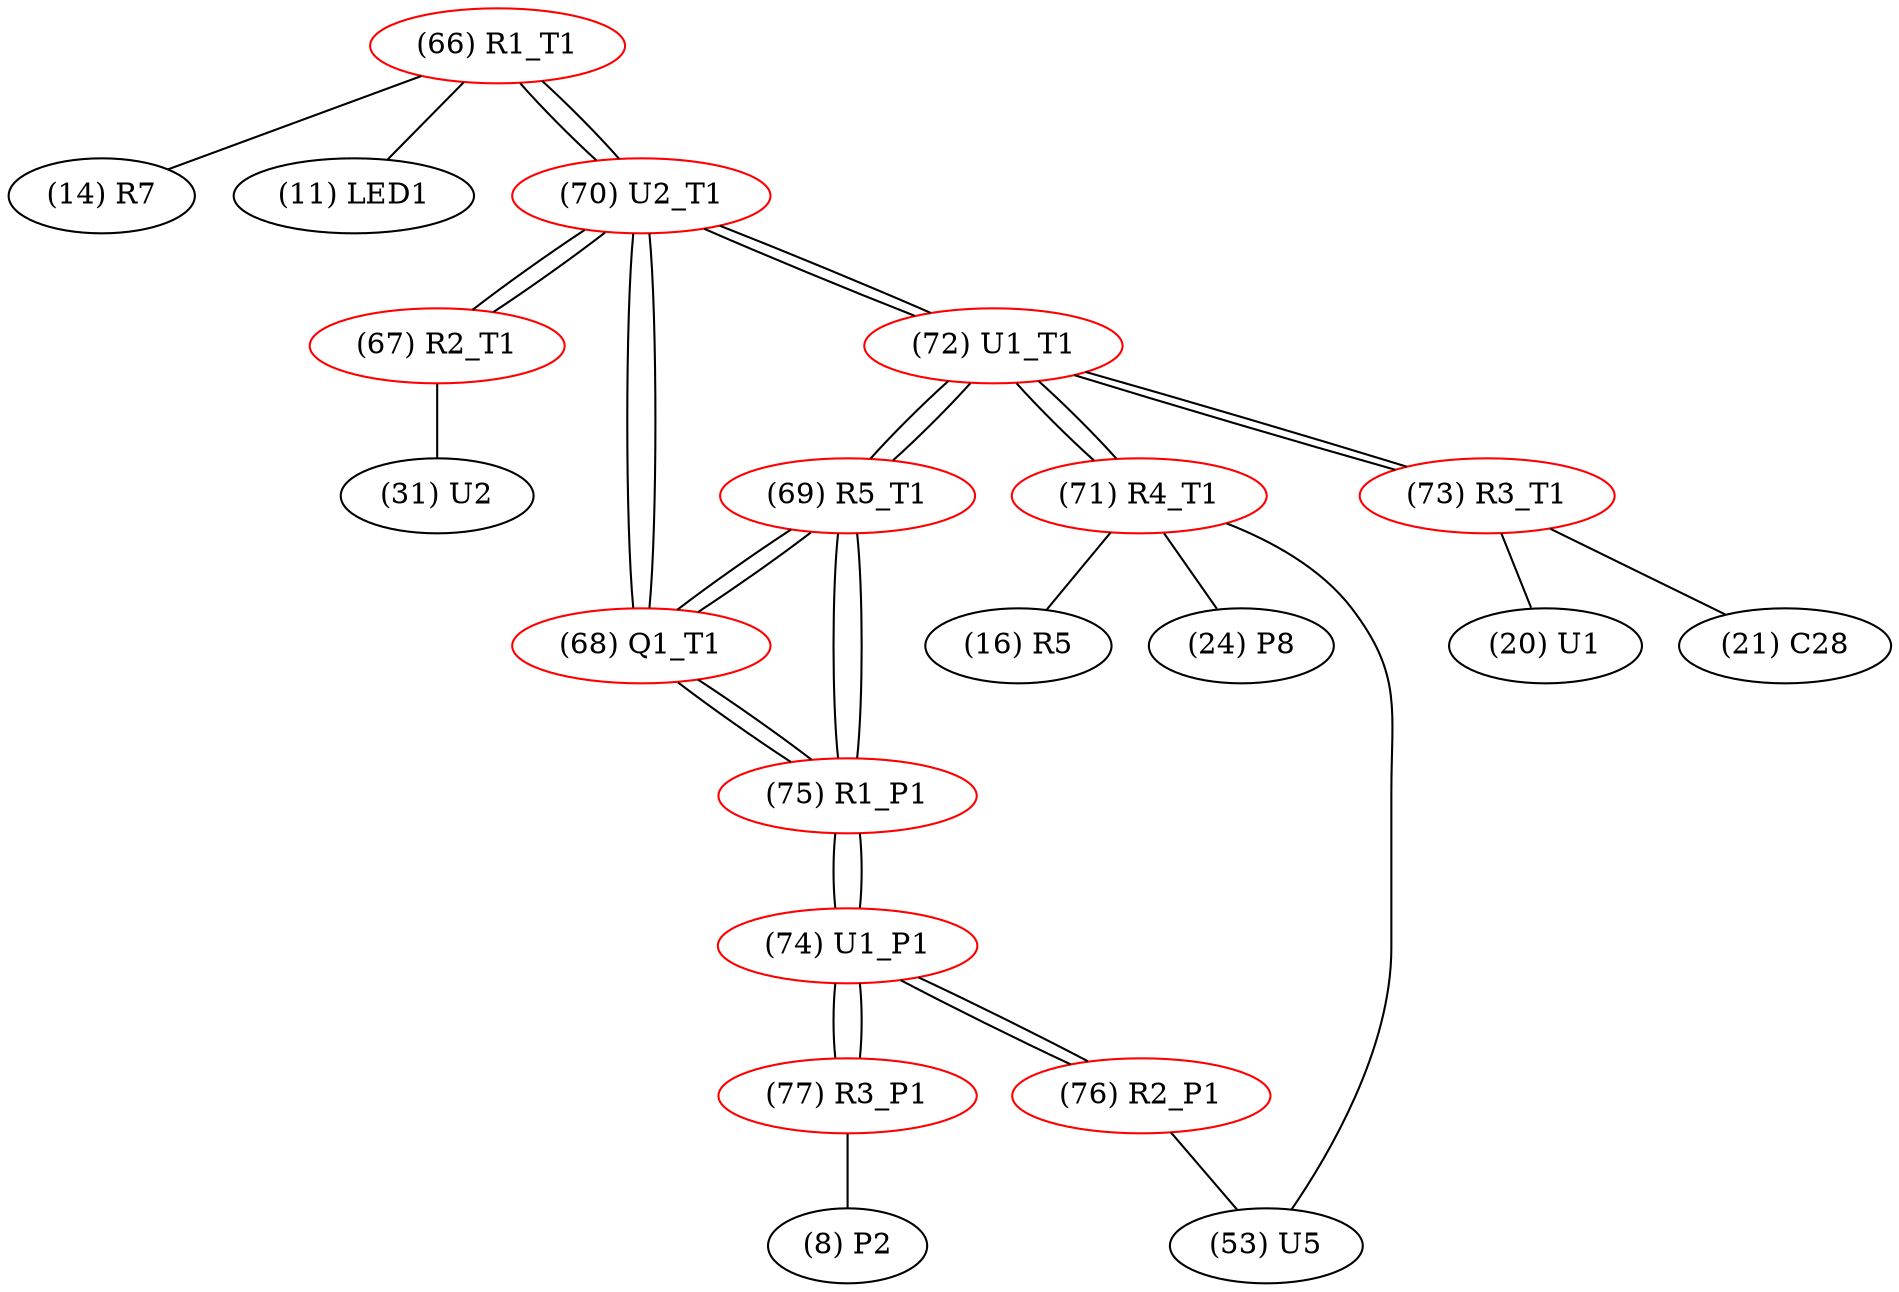 graph {
	66 [label="(66) R1_T1" color=red]
	14 [label="(14) R7"]
	11 [label="(11) LED1"]
	70 [label="(70) U2_T1"]
	67 [label="(67) R2_T1" color=red]
	31 [label="(31) U2"]
	70 [label="(70) U2_T1"]
	68 [label="(68) Q1_T1" color=red]
	70 [label="(70) U2_T1"]
	75 [label="(75) R1_P1"]
	69 [label="(69) R5_T1"]
	69 [label="(69) R5_T1" color=red]
	72 [label="(72) U1_T1"]
	75 [label="(75) R1_P1"]
	68 [label="(68) Q1_T1"]
	70 [label="(70) U2_T1" color=red]
	67 [label="(67) R2_T1"]
	72 [label="(72) U1_T1"]
	66 [label="(66) R1_T1"]
	68 [label="(68) Q1_T1"]
	71 [label="(71) R4_T1" color=red]
	16 [label="(16) R5"]
	24 [label="(24) P8"]
	53 [label="(53) U5"]
	72 [label="(72) U1_T1"]
	72 [label="(72) U1_T1" color=red]
	73 [label="(73) R3_T1"]
	71 [label="(71) R4_T1"]
	70 [label="(70) U2_T1"]
	69 [label="(69) R5_T1"]
	73 [label="(73) R3_T1" color=red]
	20 [label="(20) U1"]
	21 [label="(21) C28"]
	72 [label="(72) U1_T1"]
	74 [label="(74) U1_P1" color=red]
	77 [label="(77) R3_P1"]
	76 [label="(76) R2_P1"]
	75 [label="(75) R1_P1"]
	75 [label="(75) R1_P1" color=red]
	69 [label="(69) R5_T1"]
	68 [label="(68) Q1_T1"]
	74 [label="(74) U1_P1"]
	76 [label="(76) R2_P1" color=red]
	53 [label="(53) U5"]
	74 [label="(74) U1_P1"]
	77 [label="(77) R3_P1" color=red]
	8 [label="(8) P2"]
	74 [label="(74) U1_P1"]
	66 -- 14
	66 -- 11
	66 -- 70
	67 -- 31
	67 -- 70
	68 -- 70
	68 -- 75
	68 -- 69
	69 -- 72
	69 -- 75
	69 -- 68
	70 -- 67
	70 -- 72
	70 -- 66
	70 -- 68
	71 -- 16
	71 -- 24
	71 -- 53
	71 -- 72
	72 -- 73
	72 -- 71
	72 -- 70
	72 -- 69
	73 -- 20
	73 -- 21
	73 -- 72
	74 -- 77
	74 -- 76
	74 -- 75
	75 -- 69
	75 -- 68
	75 -- 74
	76 -- 53
	76 -- 74
	77 -- 8
	77 -- 74
}